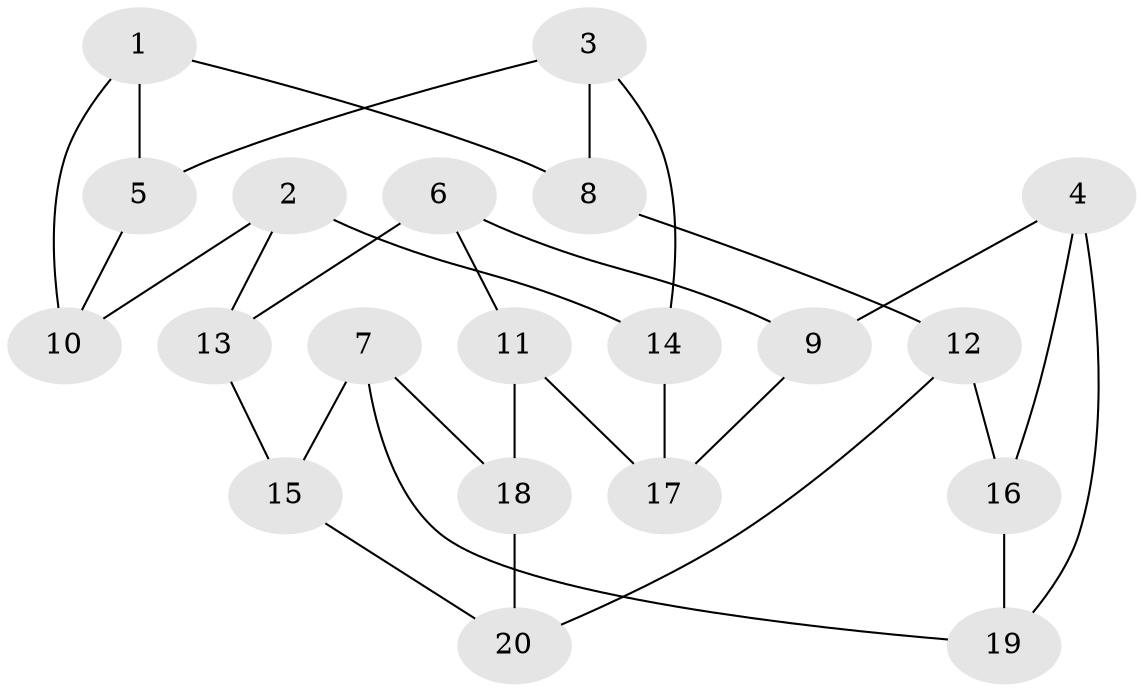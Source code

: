 // Generated by graph-tools (version 1.1) at 2025/46/02/15/25 05:46:28]
// undirected, 20 vertices, 30 edges
graph export_dot {
graph [start="1"]
  node [color=gray90,style=filled];
  1;
  2;
  3;
  4;
  5;
  6;
  7;
  8;
  9;
  10;
  11;
  12;
  13;
  14;
  15;
  16;
  17;
  18;
  19;
  20;
  1 -- 10;
  1 -- 8;
  1 -- 5;
  2 -- 14;
  2 -- 13;
  2 -- 10;
  3 -- 8;
  3 -- 14;
  3 -- 5;
  4 -- 16;
  4 -- 9;
  4 -- 19;
  5 -- 10;
  6 -- 9;
  6 -- 11;
  6 -- 13;
  7 -- 19;
  7 -- 18;
  7 -- 15;
  8 -- 12;
  9 -- 17;
  11 -- 18;
  11 -- 17;
  12 -- 20;
  12 -- 16;
  13 -- 15;
  14 -- 17;
  15 -- 20;
  16 -- 19;
  18 -- 20;
}
